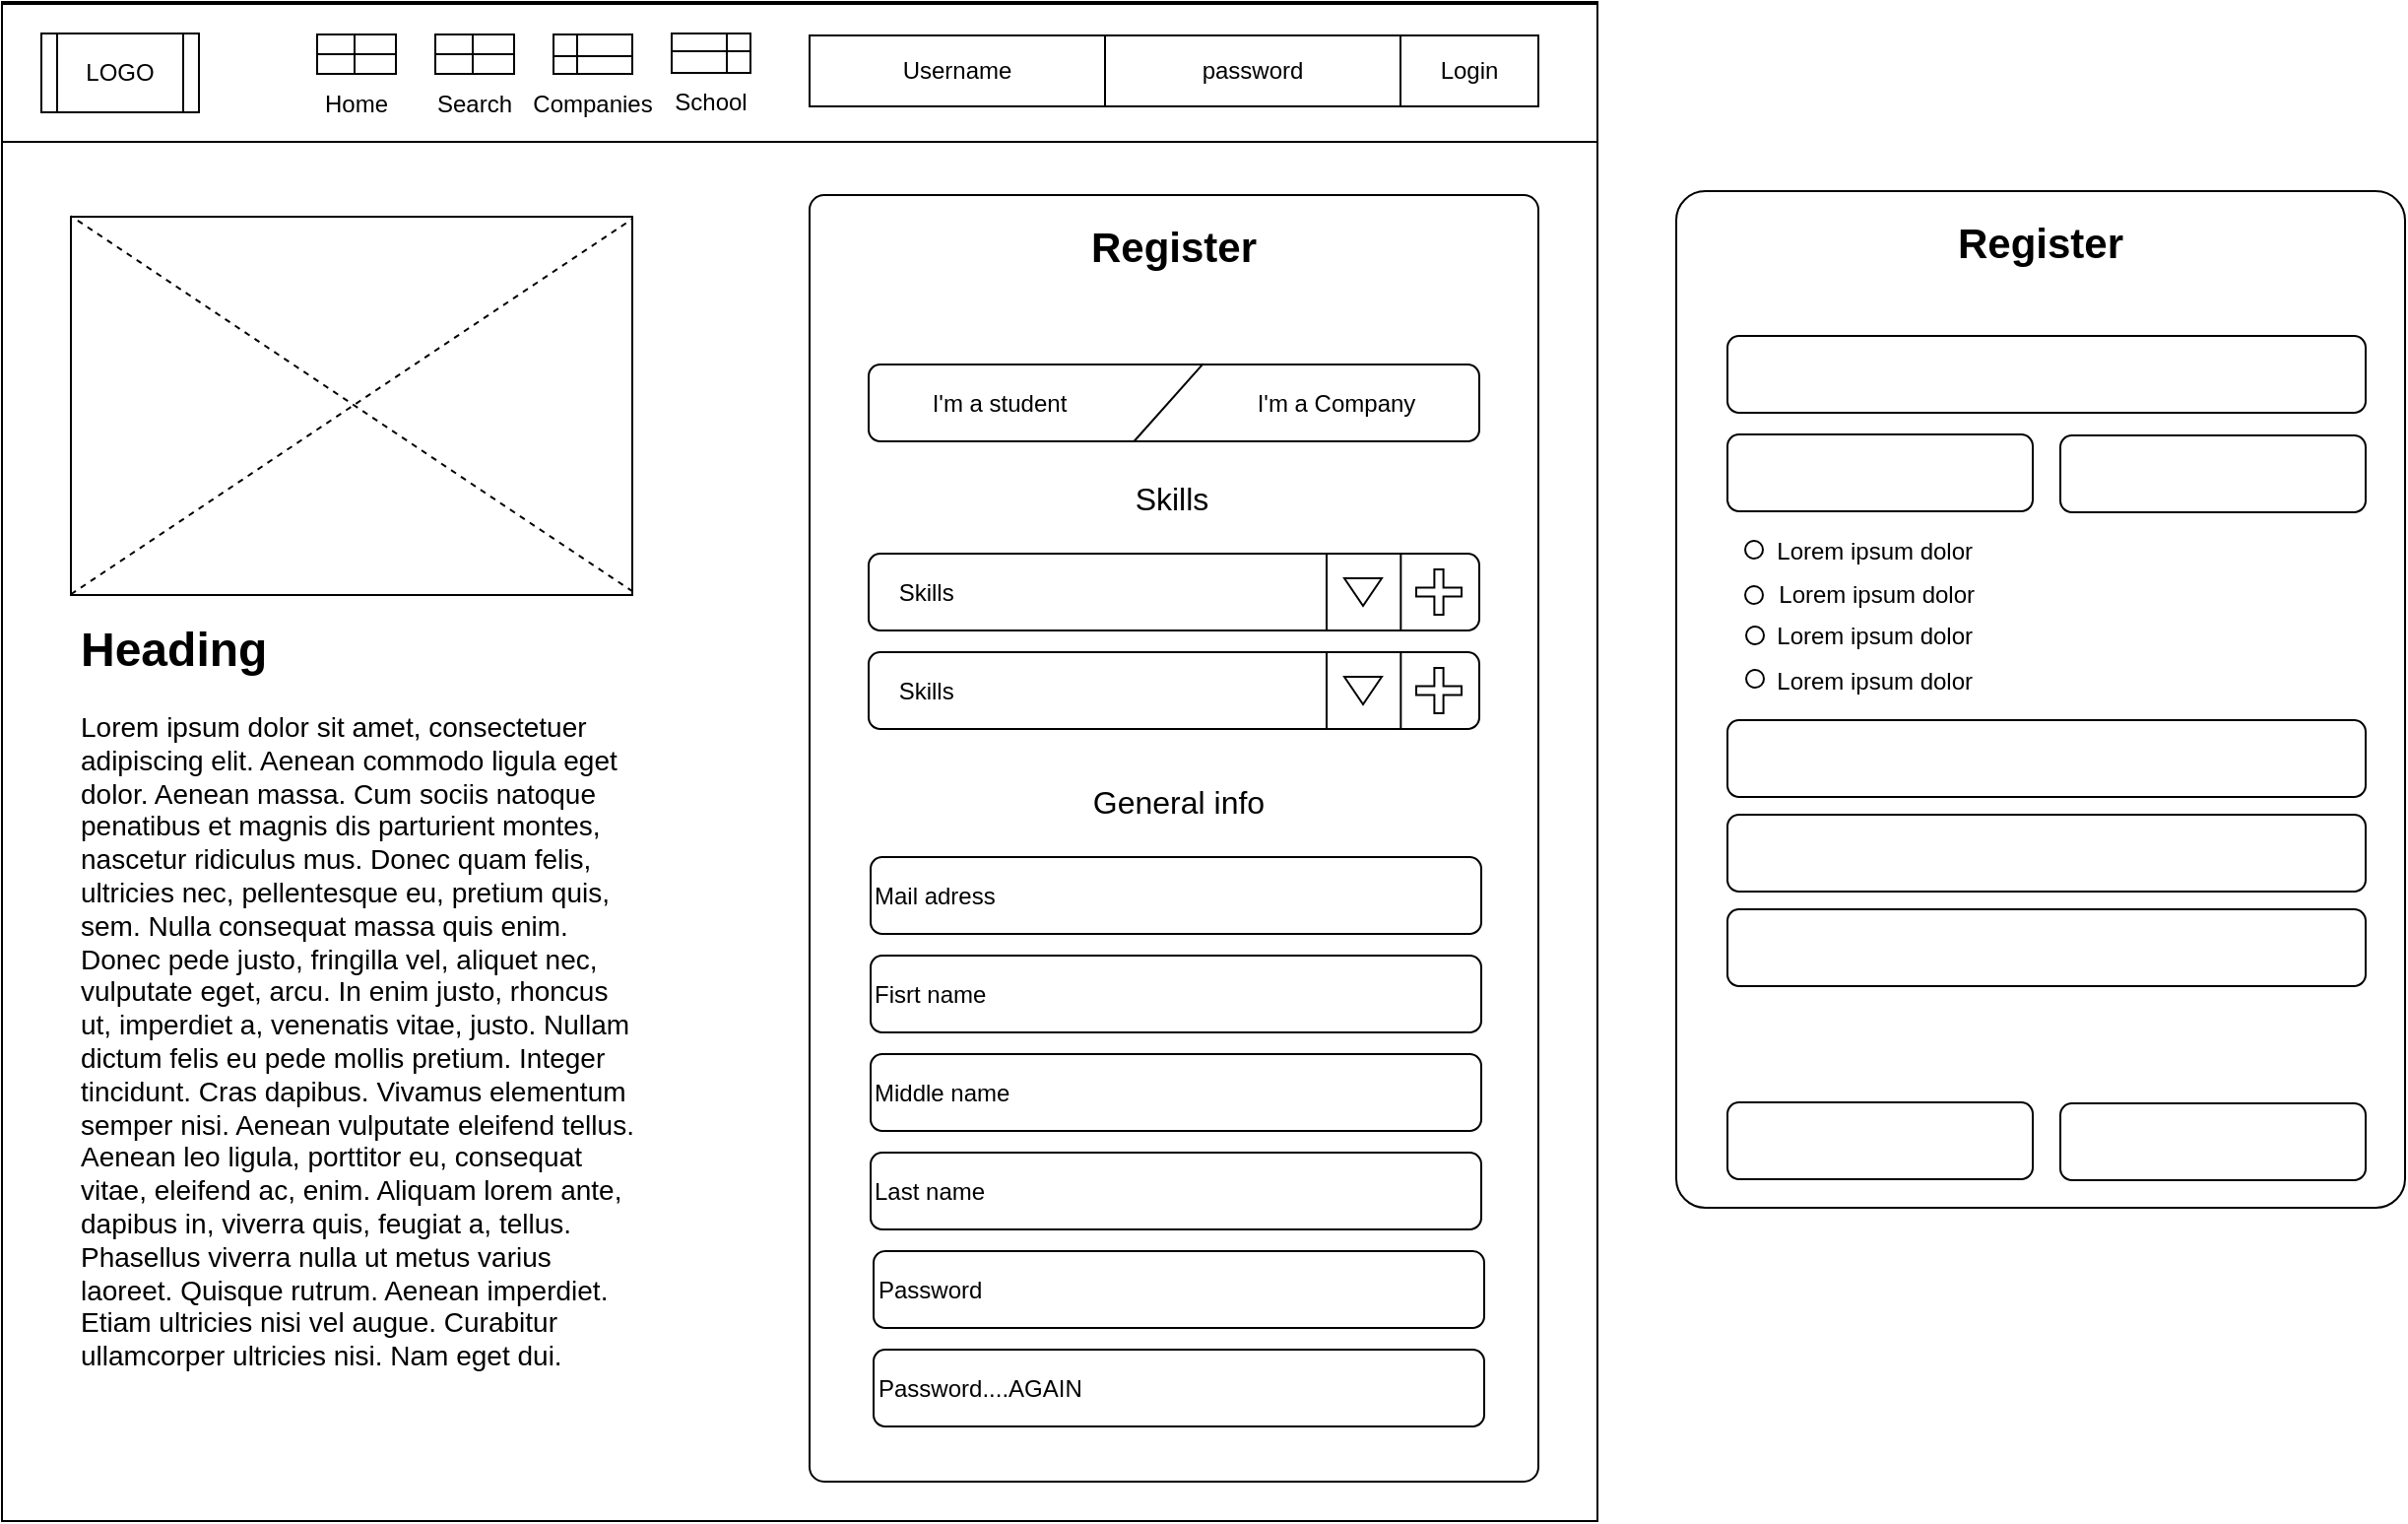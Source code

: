 <mxfile version="10.5.7" type="device"><diagram id="z55N5X7MFidU2zDK1wtb" name="Page-1"><mxGraphModel dx="906" dy="2455" grid="1" gridSize="10" guides="1" tooltips="1" connect="1" arrows="1" fold="1" page="1" pageScale="1" pageWidth="827" pageHeight="1169" math="0" shadow="0"><root><mxCell id="0"/><mxCell id="1" parent="0"/><mxCell id="bipnV_57nf7I8-yf4vDh-2" value="" style="rounded=0;whiteSpace=wrap;html=1;" vertex="1" parent="1"><mxGeometry x="1790" y="39" width="810" height="771" as="geometry"/></mxCell><mxCell id="bipnV_57nf7I8-yf4vDh-3" value="" style="rounded=0;whiteSpace=wrap;html=1;" vertex="1" parent="1"><mxGeometry x="1790" y="39" width="680" height="52" as="geometry"/></mxCell><mxCell id="bipnV_57nf7I8-yf4vDh-4" value="" style="rounded=0;whiteSpace=wrap;html=1;" vertex="1" parent="1"><mxGeometry x="1790" y="40" width="810" height="70" as="geometry"/></mxCell><mxCell id="bipnV_57nf7I8-yf4vDh-5" value="LOGO" style="shape=process;whiteSpace=wrap;html=1;backgroundOutline=1;" vertex="1" parent="1"><mxGeometry x="1810" y="55" width="80" height="40" as="geometry"/></mxCell><mxCell id="bipnV_57nf7I8-yf4vDh-6" value="" style="shape=internalStorage;whiteSpace=wrap;html=1;backgroundOutline=1;align=left;dx=19;dy=10;" vertex="1" parent="1"><mxGeometry x="1950" y="55.5" width="40" height="20" as="geometry"/></mxCell><mxCell id="bipnV_57nf7I8-yf4vDh-7" value="Home" style="text;html=1;strokeColor=none;fillColor=none;align=center;verticalAlign=middle;whiteSpace=wrap;rounded=0;" vertex="1" parent="1"><mxGeometry x="1950" y="80.5" width="40" height="20" as="geometry"/></mxCell><mxCell id="bipnV_57nf7I8-yf4vDh-8" value="" style="shape=internalStorage;whiteSpace=wrap;html=1;backgroundOutline=1;align=left;dx=19;dy=10;" vertex="1" parent="1"><mxGeometry x="2010" y="55.5" width="40" height="20" as="geometry"/></mxCell><mxCell id="bipnV_57nf7I8-yf4vDh-9" value="Search" style="text;html=1;strokeColor=none;fillColor=none;align=center;verticalAlign=middle;whiteSpace=wrap;rounded=0;" vertex="1" parent="1"><mxGeometry x="2010" y="80.5" width="40" height="20" as="geometry"/></mxCell><mxCell id="bipnV_57nf7I8-yf4vDh-10" value="" style="shape=internalStorage;whiteSpace=wrap;html=1;backgroundOutline=1;align=left;dx=12;dy=11;" vertex="1" parent="1"><mxGeometry x="2070" y="55.5" width="40" height="20" as="geometry"/></mxCell><mxCell id="bipnV_57nf7I8-yf4vDh-11" value="Companies" style="text;html=1;strokeColor=none;fillColor=none;align=center;verticalAlign=middle;whiteSpace=wrap;rounded=0;" vertex="1" parent="1"><mxGeometry x="2070" y="80.5" width="40" height="20" as="geometry"/></mxCell><mxCell id="bipnV_57nf7I8-yf4vDh-12" value="" style="shape=internalStorage;whiteSpace=wrap;html=1;backgroundOutline=1;align=left;dx=28;dy=9;" vertex="1" parent="1"><mxGeometry x="2130" y="55" width="40" height="20" as="geometry"/></mxCell><mxCell id="bipnV_57nf7I8-yf4vDh-13" value="School" style="text;html=1;strokeColor=none;fillColor=none;align=center;verticalAlign=middle;whiteSpace=wrap;rounded=0;" vertex="1" parent="1"><mxGeometry x="2130" y="80" width="40" height="20" as="geometry"/></mxCell><mxCell id="bipnV_57nf7I8-yf4vDh-14" value="Username" style="rounded=0;whiteSpace=wrap;html=1;" vertex="1" parent="1"><mxGeometry x="2200" y="56" width="150" height="36" as="geometry"/></mxCell><mxCell id="bipnV_57nf7I8-yf4vDh-15" value="password" style="rounded=0;whiteSpace=wrap;html=1;" vertex="1" parent="1"><mxGeometry x="2350" y="56" width="150" height="36" as="geometry"/></mxCell><mxCell id="bipnV_57nf7I8-yf4vDh-16" value="Login" style="rounded=0;whiteSpace=wrap;html=1;" vertex="1" parent="1"><mxGeometry x="2500" y="56" width="70" height="36" as="geometry"/></mxCell><mxCell id="bipnV_57nf7I8-yf4vDh-17" value="&lt;h1&gt;Heading&lt;/h1&gt;&lt;p&gt;&lt;span&gt;&lt;font style=&quot;font-size: 14px&quot;&gt;Lorem ipsum dolor sit amet, consectetuer adipiscing elit. Aenean commodo ligula eget dolor. Aenean massa. Cum sociis natoque penatibus et magnis dis parturient montes, nascetur ridiculus mus. Donec quam felis, ultricies nec, pellentesque eu, pretium quis, sem. Nulla consequat massa quis enim. Donec pede justo, fringilla vel, aliquet nec, vulputate eget, arcu. In enim justo, rhoncus ut, imperdiet a, venenatis vitae, justo. Nullam dictum felis eu pede mollis pretium. Integer tincidunt. Cras dapibus. Vivamus elementum semper nisi. Aenean vulputate eleifend tellus. Aenean leo ligula, porttitor eu, consequat vitae, eleifend ac, enim. Aliquam lorem ante, dapibus in, viverra quis, feugiat a, tellus. Phasellus viverra nulla ut metus varius laoreet. Quisque rutrum. Aenean imperdiet. Etiam ultricies nisi vel augue. Curabitur ullamcorper ultricies nisi. Nam eget dui.&lt;/font&gt;&lt;/span&gt;&lt;br&gt;&lt;/p&gt;" style="text;html=1;strokeColor=none;fillColor=none;spacing=5;spacingTop=-20;whiteSpace=wrap;overflow=hidden;rounded=0;" vertex="1" parent="1"><mxGeometry x="1825" y="348" width="295" height="402" as="geometry"/></mxCell><mxCell id="bipnV_57nf7I8-yf4vDh-18" value="" style="rounded=0;whiteSpace=wrap;html=1;" vertex="1" parent="1"><mxGeometry x="1825" y="148" width="285" height="192" as="geometry"/></mxCell><mxCell id="bipnV_57nf7I8-yf4vDh-19" value="" style="rounded=1;whiteSpace=wrap;html=1;arcSize=2;" vertex="1" parent="1"><mxGeometry x="2200" y="137" width="370" height="653" as="geometry"/></mxCell><mxCell id="bipnV_57nf7I8-yf4vDh-20" value="&lt;font style=&quot;font-size: 21px&quot;&gt;&lt;b&gt;Register&lt;/b&gt;&lt;/font&gt;" style="text;html=1;strokeColor=none;fillColor=none;align=center;verticalAlign=middle;whiteSpace=wrap;rounded=0;" vertex="1" parent="1"><mxGeometry x="2365" y="153" width="40" height="20" as="geometry"/></mxCell><mxCell id="bipnV_57nf7I8-yf4vDh-21" value="I'm a student&amp;nbsp; &amp;nbsp; &amp;nbsp; &amp;nbsp; &amp;nbsp; &amp;nbsp; &amp;nbsp; &amp;nbsp; &amp;nbsp; &amp;nbsp; &amp;nbsp; &amp;nbsp; &amp;nbsp; &amp;nbsp; &amp;nbsp;I'm a Company" style="rounded=1;whiteSpace=wrap;html=1;" vertex="1" parent="1"><mxGeometry x="2230" y="223" width="310" height="39" as="geometry"/></mxCell><mxCell id="bipnV_57nf7I8-yf4vDh-22" value="" style="rounded=1;whiteSpace=wrap;html=1;arcSize=4;" vertex="1" parent="1"><mxGeometry x="2640" y="135" width="370" height="516" as="geometry"/></mxCell><mxCell id="bipnV_57nf7I8-yf4vDh-23" value="&lt;font style=&quot;font-size: 21px&quot;&gt;&lt;b&gt;Register&lt;/b&gt;&lt;/font&gt;" style="text;html=1;strokeColor=none;fillColor=none;align=center;verticalAlign=middle;whiteSpace=wrap;rounded=0;" vertex="1" parent="1"><mxGeometry x="2805" y="150.5" width="40" height="20" as="geometry"/></mxCell><mxCell id="bipnV_57nf7I8-yf4vDh-24" value="" style="rounded=1;whiteSpace=wrap;html=1;" vertex="1" parent="1"><mxGeometry x="2666" y="208.5" width="324" height="39" as="geometry"/></mxCell><mxCell id="bipnV_57nf7I8-yf4vDh-25" value="" style="rounded=1;whiteSpace=wrap;html=1;" vertex="1" parent="1"><mxGeometry x="2666" y="258.5" width="155" height="39" as="geometry"/></mxCell><mxCell id="bipnV_57nf7I8-yf4vDh-26" value="" style="rounded=1;whiteSpace=wrap;html=1;" vertex="1" parent="1"><mxGeometry x="2835" y="259" width="155" height="39" as="geometry"/></mxCell><mxCell id="bipnV_57nf7I8-yf4vDh-27" value="" style="ellipse;whiteSpace=wrap;html=1;aspect=fixed;" vertex="1" parent="1"><mxGeometry x="2675" y="312.5" width="9" height="9" as="geometry"/></mxCell><mxCell id="bipnV_57nf7I8-yf4vDh-28" value="" style="ellipse;whiteSpace=wrap;html=1;aspect=fixed;" vertex="1" parent="1"><mxGeometry x="2675" y="335.5" width="9" height="9" as="geometry"/></mxCell><mxCell id="bipnV_57nf7I8-yf4vDh-29" value="" style="ellipse;whiteSpace=wrap;html=1;aspect=fixed;" vertex="1" parent="1"><mxGeometry x="2675.5" y="356" width="9" height="9" as="geometry"/></mxCell><mxCell id="bipnV_57nf7I8-yf4vDh-30" value="" style="ellipse;whiteSpace=wrap;html=1;aspect=fixed;" vertex="1" parent="1"><mxGeometry x="2675.5" y="378" width="9" height="9" as="geometry"/></mxCell><mxCell id="bipnV_57nf7I8-yf4vDh-31" value="&lt;span&gt;Lorem ipsum dolor&amp;nbsp;&lt;/span&gt;" style="text;html=1;strokeColor=none;fillColor=none;align=center;verticalAlign=middle;whiteSpace=wrap;rounded=0;" vertex="1" parent="1"><mxGeometry x="2685" y="307.5" width="115" height="20" as="geometry"/></mxCell><mxCell id="bipnV_57nf7I8-yf4vDh-32" value="&lt;span&gt;Lorem ipsum dolor&amp;nbsp;&lt;/span&gt;" style="text;html=1;strokeColor=none;fillColor=none;align=center;verticalAlign=middle;whiteSpace=wrap;rounded=0;" vertex="1" parent="1"><mxGeometry x="2686" y="329.5" width="115" height="20" as="geometry"/></mxCell><mxCell id="bipnV_57nf7I8-yf4vDh-33" value="" style="endArrow=none;html=1;exitX=0.435;exitY=0.997;exitDx=0;exitDy=0;exitPerimeter=0;entryX=0.548;entryY=-0.011;entryDx=0;entryDy=0;entryPerimeter=0;" edge="1" parent="1" source="bipnV_57nf7I8-yf4vDh-21" target="bipnV_57nf7I8-yf4vDh-21"><mxGeometry width="50" height="50" relative="1" as="geometry"><mxPoint x="2360" y="270" as="sourcePoint"/><mxPoint x="2406" y="221" as="targetPoint"/></mxGeometry></mxCell><mxCell id="bipnV_57nf7I8-yf4vDh-34" value="&lt;div style=&quot;text-align: left&quot;&gt;&lt;span&gt;&amp;nbsp; &amp;nbsp; Skills&lt;/span&gt;&lt;/div&gt;" style="rounded=1;whiteSpace=wrap;html=1;align=left;" vertex="1" parent="1"><mxGeometry x="2230" y="319" width="310" height="39" as="geometry"/></mxCell><mxCell id="bipnV_57nf7I8-yf4vDh-35" value="" style="endArrow=none;html=1;entryX=0.75;entryY=0;entryDx=0;entryDy=0;exitX=0.75;exitY=1;exitDx=0;exitDy=0;" edge="1" parent="1" source="bipnV_57nf7I8-yf4vDh-34" target="bipnV_57nf7I8-yf4vDh-34"><mxGeometry width="50" height="50" relative="1" as="geometry"><mxPoint x="2340" y="368" as="sourcePoint"/><mxPoint x="2390" y="318" as="targetPoint"/></mxGeometry></mxCell><mxCell id="bipnV_57nf7I8-yf4vDh-36" value="" style="triangle;whiteSpace=wrap;html=1;rotation=90;" vertex="1" parent="1"><mxGeometry x="2474" y="329" width="14" height="19" as="geometry"/></mxCell><mxCell id="bipnV_57nf7I8-yf4vDh-37" value="" style="endArrow=none;html=1;entryX=0.75;entryY=0;entryDx=0;entryDy=0;exitX=0.75;exitY=1;exitDx=0;exitDy=0;" edge="1" parent="1"><mxGeometry width="50" height="50" relative="1" as="geometry"><mxPoint x="2500.167" y="358.0" as="sourcePoint"/><mxPoint x="2500.167" y="319" as="targetPoint"/></mxGeometry></mxCell><mxCell id="bipnV_57nf7I8-yf4vDh-38" value="" style="shape=cross;whiteSpace=wrap;html=1;align=left;" vertex="1" parent="1"><mxGeometry x="2508" y="327" width="23" height="23" as="geometry"/></mxCell><mxCell id="bipnV_57nf7I8-yf4vDh-39" value="&lt;div style=&quot;text-align: left&quot;&gt;&lt;span&gt;&amp;nbsp; &amp;nbsp; Skills&lt;/span&gt;&lt;/div&gt;" style="rounded=1;whiteSpace=wrap;html=1;align=left;" vertex="1" parent="1"><mxGeometry x="2230" y="369" width="310" height="39" as="geometry"/></mxCell><mxCell id="bipnV_57nf7I8-yf4vDh-40" value="" style="endArrow=none;html=1;entryX=0.75;entryY=0;entryDx=0;entryDy=0;exitX=0.75;exitY=1;exitDx=0;exitDy=0;" edge="1" parent="1" source="bipnV_57nf7I8-yf4vDh-39" target="bipnV_57nf7I8-yf4vDh-39"><mxGeometry width="50" height="50" relative="1" as="geometry"><mxPoint x="2340" y="418" as="sourcePoint"/><mxPoint x="2390" y="368" as="targetPoint"/></mxGeometry></mxCell><mxCell id="bipnV_57nf7I8-yf4vDh-41" value="" style="triangle;whiteSpace=wrap;html=1;rotation=90;" vertex="1" parent="1"><mxGeometry x="2474" y="379" width="14" height="19" as="geometry"/></mxCell><mxCell id="bipnV_57nf7I8-yf4vDh-42" value="" style="endArrow=none;html=1;entryX=0.75;entryY=0;entryDx=0;entryDy=0;exitX=0.75;exitY=1;exitDx=0;exitDy=0;" edge="1" parent="1"><mxGeometry width="50" height="50" relative="1" as="geometry"><mxPoint x="2500.167" y="408.0" as="sourcePoint"/><mxPoint x="2500.167" y="369" as="targetPoint"/></mxGeometry></mxCell><mxCell id="bipnV_57nf7I8-yf4vDh-43" value="" style="shape=cross;whiteSpace=wrap;html=1;align=left;" vertex="1" parent="1"><mxGeometry x="2508" y="377" width="23" height="23" as="geometry"/></mxCell><mxCell id="bipnV_57nf7I8-yf4vDh-44" value="&lt;font style=&quot;font-size: 16px&quot;&gt;Skills&lt;/font&gt;" style="text;html=1;strokeColor=none;fillColor=none;align=center;verticalAlign=middle;whiteSpace=wrap;rounded=0;" vertex="1" parent="1"><mxGeometry x="2364" y="280.5" width="40" height="20" as="geometry"/></mxCell><mxCell id="bipnV_57nf7I8-yf4vDh-45" value="&lt;div style=&quot;text-align: left&quot;&gt;&lt;span&gt;Mail adress&lt;/span&gt;&lt;/div&gt;" style="rounded=1;whiteSpace=wrap;html=1;align=left;" vertex="1" parent="1"><mxGeometry x="2231" y="473" width="310" height="39" as="geometry"/></mxCell><mxCell id="bipnV_57nf7I8-yf4vDh-46" value="&lt;div style=&quot;text-align: left&quot;&gt;Fisrt name&lt;/div&gt;" style="rounded=1;whiteSpace=wrap;html=1;align=left;" vertex="1" parent="1"><mxGeometry x="2231" y="523" width="310" height="39" as="geometry"/></mxCell><mxCell id="bipnV_57nf7I8-yf4vDh-47" value="&lt;font style=&quot;font-size: 16px&quot;&gt;General info&lt;/font&gt;" style="text;html=1;strokeColor=none;fillColor=none;align=center;verticalAlign=middle;whiteSpace=wrap;rounded=0;" vertex="1" parent="1"><mxGeometry x="2335" y="435" width="105" height="20" as="geometry"/></mxCell><mxCell id="bipnV_57nf7I8-yf4vDh-48" value="&lt;div style=&quot;text-align: left&quot;&gt;Middle name&lt;/div&gt;" style="rounded=1;whiteSpace=wrap;html=1;align=left;" vertex="1" parent="1"><mxGeometry x="2231" y="573" width="310" height="39" as="geometry"/></mxCell><mxCell id="bipnV_57nf7I8-yf4vDh-49" value="&lt;div style=&quot;text-align: left&quot;&gt;Last name&lt;/div&gt;" style="rounded=1;whiteSpace=wrap;html=1;align=left;" vertex="1" parent="1"><mxGeometry x="2231" y="623" width="310" height="39" as="geometry"/></mxCell><mxCell id="bipnV_57nf7I8-yf4vDh-50" value="&lt;div style=&quot;text-align: left&quot;&gt;&lt;span&gt;Password&lt;/span&gt;&lt;/div&gt;" style="rounded=1;whiteSpace=wrap;html=1;align=left;" vertex="1" parent="1"><mxGeometry x="2232.5" y="673" width="310" height="39" as="geometry"/></mxCell><mxCell id="bipnV_57nf7I8-yf4vDh-51" value="&lt;div style=&quot;text-align: left&quot;&gt;Password....AGAIN&lt;br&gt;&lt;/div&gt;" style="rounded=1;whiteSpace=wrap;html=1;align=left;" vertex="1" parent="1"><mxGeometry x="2232.5" y="723" width="310" height="39" as="geometry"/></mxCell><mxCell id="bipnV_57nf7I8-yf4vDh-52" value="" style="endArrow=none;dashed=1;html=1;entryX=1.001;entryY=0.005;entryDx=0;entryDy=0;entryPerimeter=0;exitX=0;exitY=0.998;exitDx=0;exitDy=0;exitPerimeter=0;" edge="1" parent="1" source="bipnV_57nf7I8-yf4vDh-18" target="bipnV_57nf7I8-yf4vDh-18"><mxGeometry width="50" height="50" relative="1" as="geometry"><mxPoint x="1910" y="270" as="sourcePoint"/><mxPoint x="1960" y="220" as="targetPoint"/></mxGeometry></mxCell><mxCell id="bipnV_57nf7I8-yf4vDh-53" value="" style="endArrow=none;dashed=1;html=1;entryX=0;entryY=-0.002;entryDx=0;entryDy=0;entryPerimeter=0;exitX=1.001;exitY=0.991;exitDx=0;exitDy=0;exitPerimeter=0;" edge="1" parent="1" source="bipnV_57nf7I8-yf4vDh-18" target="bipnV_57nf7I8-yf4vDh-18"><mxGeometry width="50" height="50" relative="1" as="geometry"><mxPoint x="1880" y="270" as="sourcePoint"/><mxPoint x="1930" y="220" as="targetPoint"/></mxGeometry></mxCell><mxCell id="bipnV_57nf7I8-yf4vDh-54" value="&lt;span&gt;Lorem ipsum dolor&amp;nbsp;&lt;/span&gt;" style="text;html=1;strokeColor=none;fillColor=none;align=center;verticalAlign=middle;whiteSpace=wrap;rounded=0;" vertex="1" parent="1"><mxGeometry x="2685" y="351" width="115" height="20" as="geometry"/></mxCell><mxCell id="bipnV_57nf7I8-yf4vDh-55" value="&lt;span&gt;Lorem ipsum dolor&amp;nbsp;&lt;/span&gt;" style="text;html=1;strokeColor=none;fillColor=none;align=center;verticalAlign=middle;whiteSpace=wrap;rounded=0;" vertex="1" parent="1"><mxGeometry x="2685" y="374" width="115" height="20" as="geometry"/></mxCell><mxCell id="bipnV_57nf7I8-yf4vDh-56" value="" style="rounded=1;whiteSpace=wrap;html=1;" vertex="1" parent="1"><mxGeometry x="2666" y="403.5" width="324" height="39" as="geometry"/></mxCell><mxCell id="bipnV_57nf7I8-yf4vDh-57" value="" style="rounded=1;whiteSpace=wrap;html=1;" vertex="1" parent="1"><mxGeometry x="2666" y="597.5" width="155" height="39" as="geometry"/></mxCell><mxCell id="bipnV_57nf7I8-yf4vDh-58" value="" style="rounded=1;whiteSpace=wrap;html=1;" vertex="1" parent="1"><mxGeometry x="2835" y="598" width="155" height="39" as="geometry"/></mxCell><mxCell id="bipnV_57nf7I8-yf4vDh-59" value="" style="rounded=1;whiteSpace=wrap;html=1;" vertex="1" parent="1"><mxGeometry x="2666" y="451.5" width="324" height="39" as="geometry"/></mxCell><mxCell id="bipnV_57nf7I8-yf4vDh-60" value="" style="rounded=1;whiteSpace=wrap;html=1;" vertex="1" parent="1"><mxGeometry x="2666" y="499.5" width="324" height="39" as="geometry"/></mxCell></root></mxGraphModel></diagram></mxfile>